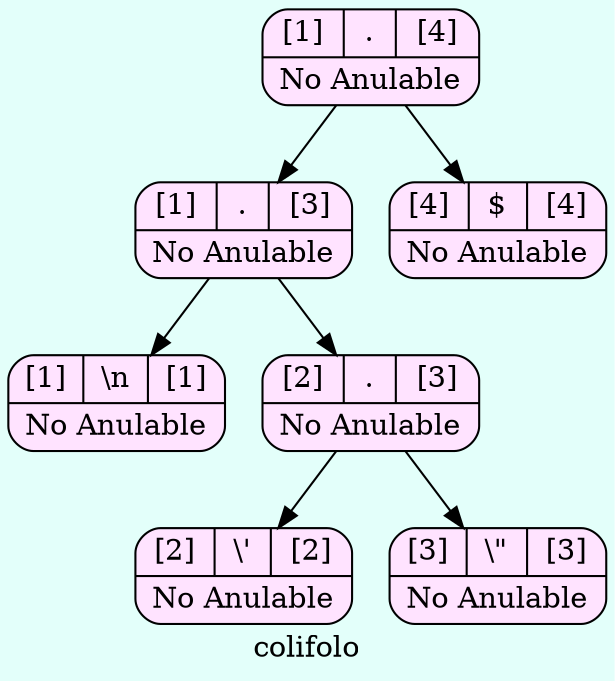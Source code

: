 digraph structs {
  bgcolor = "#E3FFFA"
   node [shape=Mrecord fillcolor="#FFE3FF" style =filled];
label ="colifolo"
    struct1128570840    [label="{{[1]|<here>.|[4]}|No Anulable}"];
    struct1128570840-> struct565285052
    struct565285052    [label="{{[1]|<here>.|[3]}|No Anulable}"];
    struct565285052-> struct257723747
    struct257723747    [label="{{[1]|<here>\\n|[1]}|No Anulable}"];
    struct565285052-> struct1505864033
    struct1505864033    [label="{{[2]|<here>.|[3]}|No Anulable}"];
    struct1505864033-> struct1050429406
    struct1050429406    [label="{{[2]|<here>\\'|[2]}|No Anulable}"];
    struct1505864033-> struct319100097
    struct319100097    [label="{{[3]|<here>\\\"|[3]}|No Anulable}"];
    struct1128570840-> struct2027533399
    struct2027533399    [label="{{[4]|<here>$|[4]}|No Anulable}"];

}